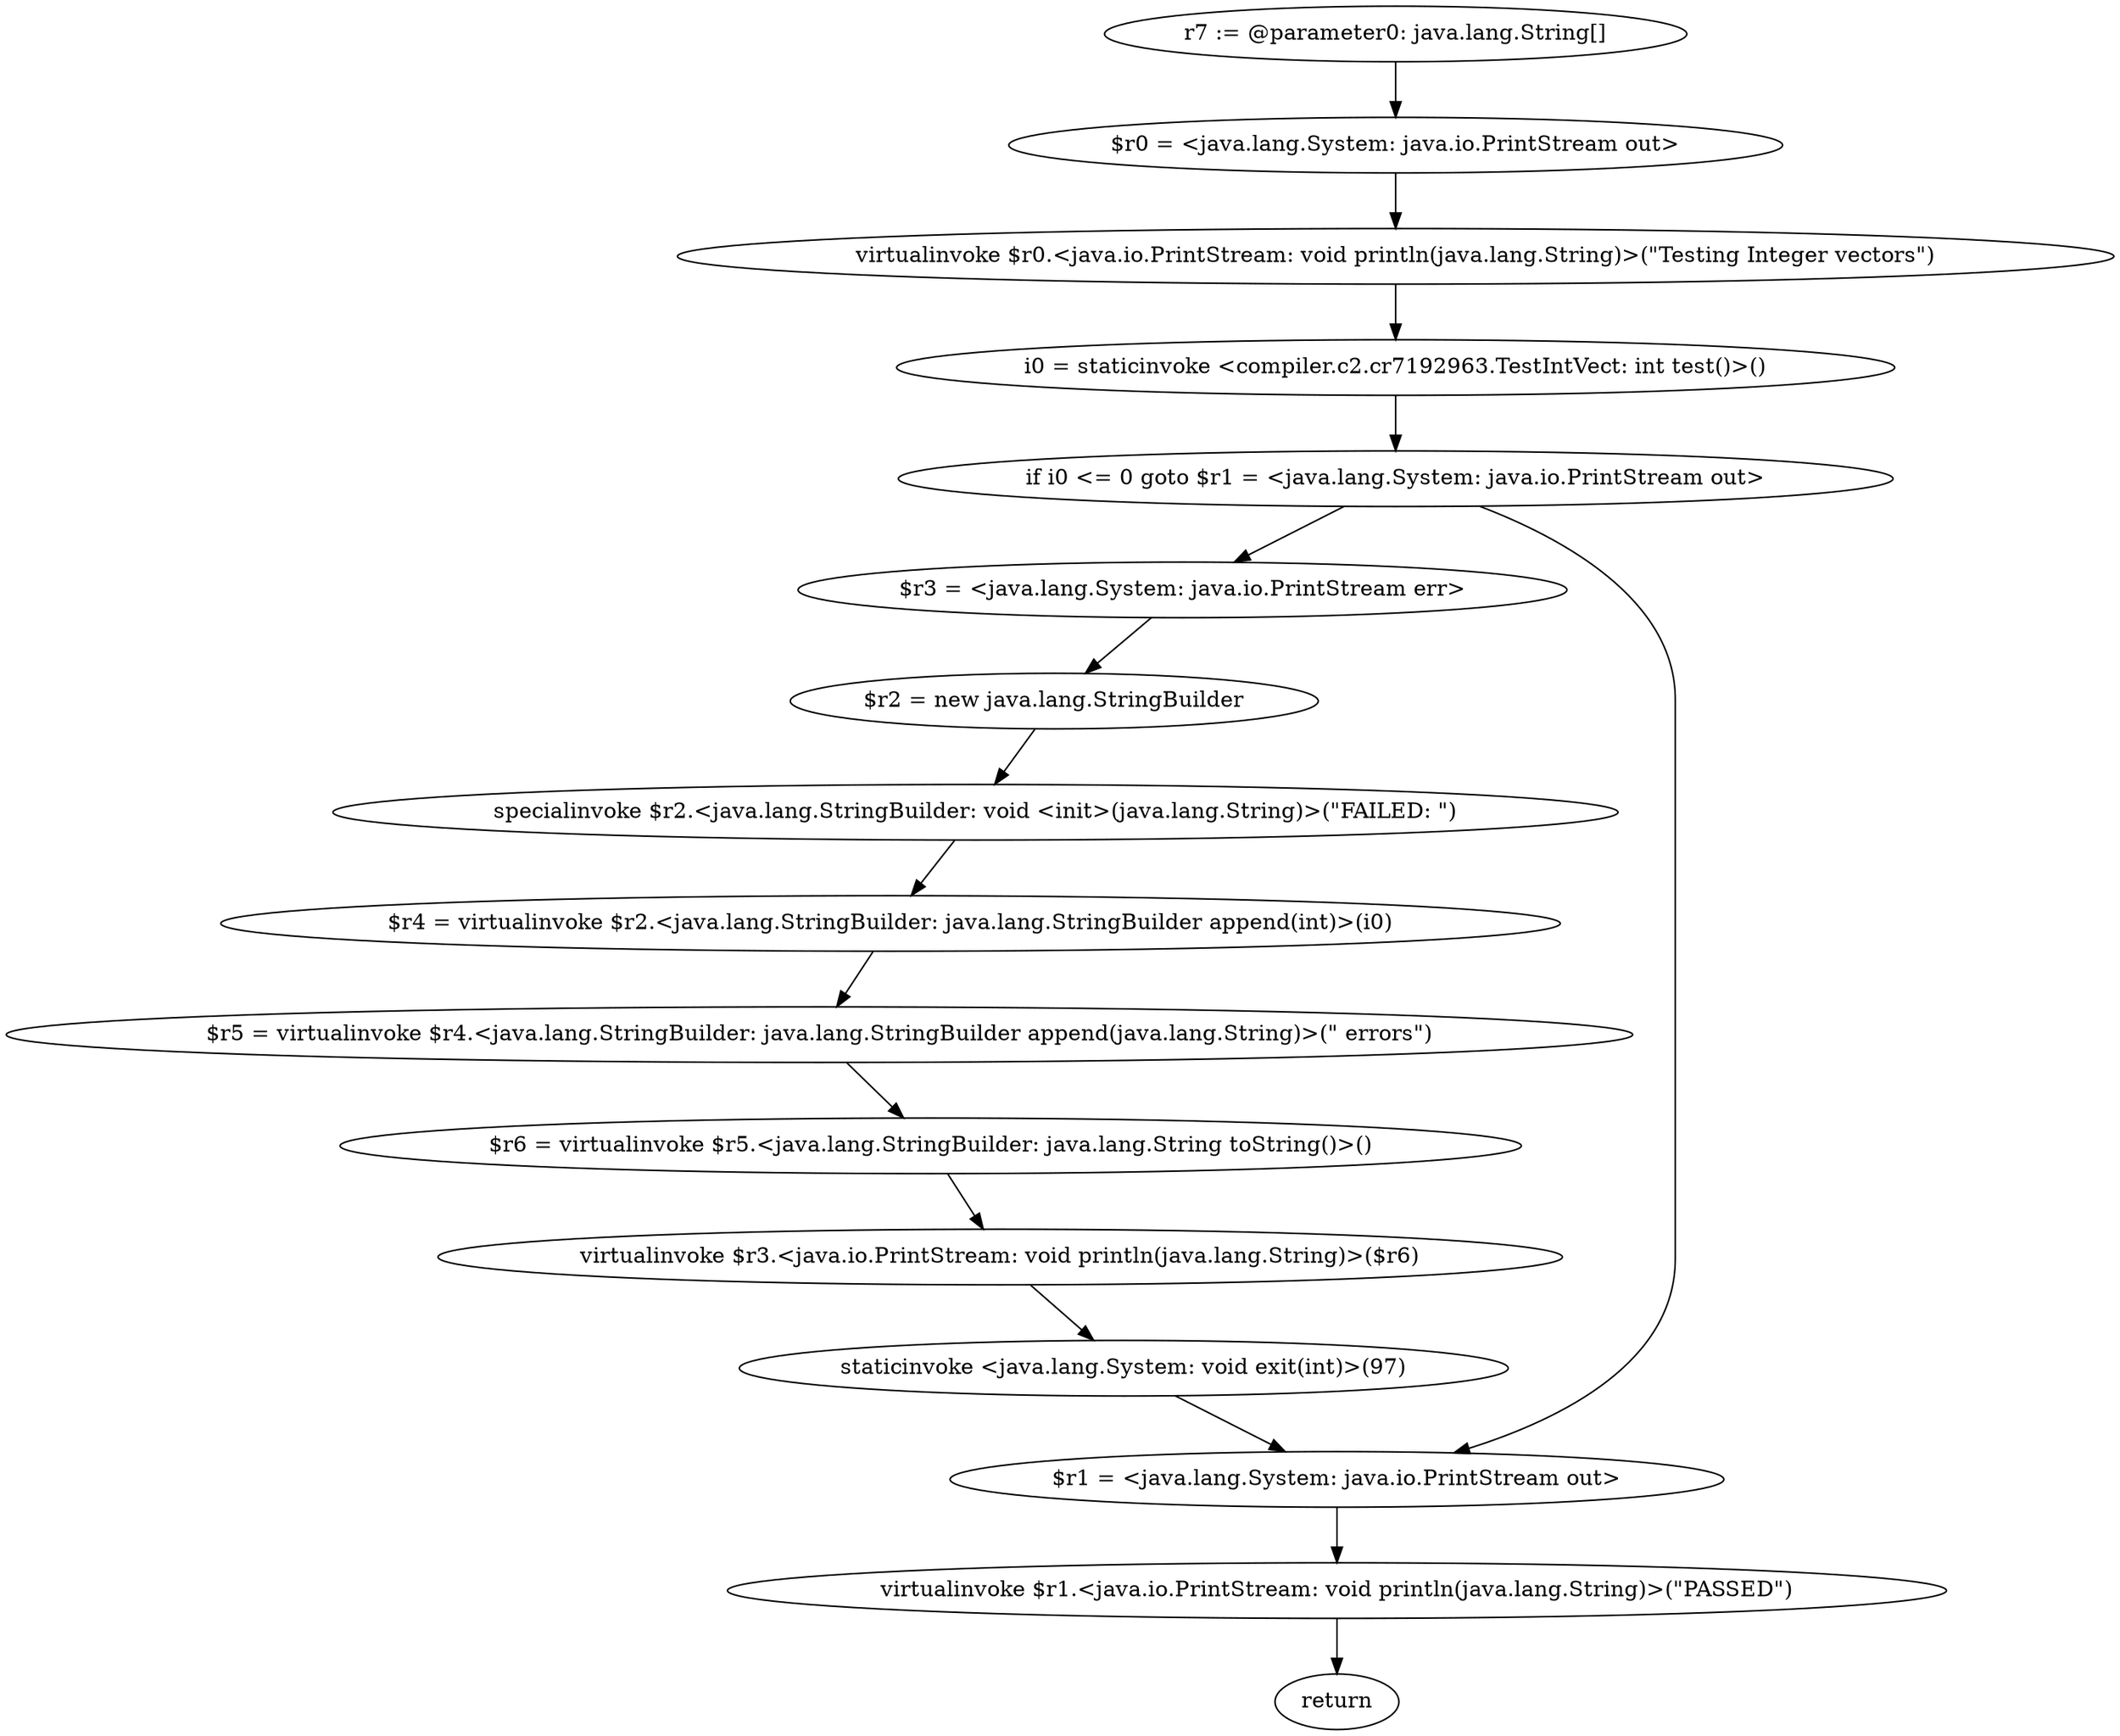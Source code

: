 digraph "unitGraph" {
    "r7 := @parameter0: java.lang.String[]"
    "$r0 = <java.lang.System: java.io.PrintStream out>"
    "virtualinvoke $r0.<java.io.PrintStream: void println(java.lang.String)>(\"Testing Integer vectors\")"
    "i0 = staticinvoke <compiler.c2.cr7192963.TestIntVect: int test()>()"
    "if i0 <= 0 goto $r1 = <java.lang.System: java.io.PrintStream out>"
    "$r3 = <java.lang.System: java.io.PrintStream err>"
    "$r2 = new java.lang.StringBuilder"
    "specialinvoke $r2.<java.lang.StringBuilder: void <init>(java.lang.String)>(\"FAILED: \")"
    "$r4 = virtualinvoke $r2.<java.lang.StringBuilder: java.lang.StringBuilder append(int)>(i0)"
    "$r5 = virtualinvoke $r4.<java.lang.StringBuilder: java.lang.StringBuilder append(java.lang.String)>(\" errors\")"
    "$r6 = virtualinvoke $r5.<java.lang.StringBuilder: java.lang.String toString()>()"
    "virtualinvoke $r3.<java.io.PrintStream: void println(java.lang.String)>($r6)"
    "staticinvoke <java.lang.System: void exit(int)>(97)"
    "$r1 = <java.lang.System: java.io.PrintStream out>"
    "virtualinvoke $r1.<java.io.PrintStream: void println(java.lang.String)>(\"PASSED\")"
    "return"
    "r7 := @parameter0: java.lang.String[]"->"$r0 = <java.lang.System: java.io.PrintStream out>";
    "$r0 = <java.lang.System: java.io.PrintStream out>"->"virtualinvoke $r0.<java.io.PrintStream: void println(java.lang.String)>(\"Testing Integer vectors\")";
    "virtualinvoke $r0.<java.io.PrintStream: void println(java.lang.String)>(\"Testing Integer vectors\")"->"i0 = staticinvoke <compiler.c2.cr7192963.TestIntVect: int test()>()";
    "i0 = staticinvoke <compiler.c2.cr7192963.TestIntVect: int test()>()"->"if i0 <= 0 goto $r1 = <java.lang.System: java.io.PrintStream out>";
    "if i0 <= 0 goto $r1 = <java.lang.System: java.io.PrintStream out>"->"$r3 = <java.lang.System: java.io.PrintStream err>";
    "if i0 <= 0 goto $r1 = <java.lang.System: java.io.PrintStream out>"->"$r1 = <java.lang.System: java.io.PrintStream out>";
    "$r3 = <java.lang.System: java.io.PrintStream err>"->"$r2 = new java.lang.StringBuilder";
    "$r2 = new java.lang.StringBuilder"->"specialinvoke $r2.<java.lang.StringBuilder: void <init>(java.lang.String)>(\"FAILED: \")";
    "specialinvoke $r2.<java.lang.StringBuilder: void <init>(java.lang.String)>(\"FAILED: \")"->"$r4 = virtualinvoke $r2.<java.lang.StringBuilder: java.lang.StringBuilder append(int)>(i0)";
    "$r4 = virtualinvoke $r2.<java.lang.StringBuilder: java.lang.StringBuilder append(int)>(i0)"->"$r5 = virtualinvoke $r4.<java.lang.StringBuilder: java.lang.StringBuilder append(java.lang.String)>(\" errors\")";
    "$r5 = virtualinvoke $r4.<java.lang.StringBuilder: java.lang.StringBuilder append(java.lang.String)>(\" errors\")"->"$r6 = virtualinvoke $r5.<java.lang.StringBuilder: java.lang.String toString()>()";
    "$r6 = virtualinvoke $r5.<java.lang.StringBuilder: java.lang.String toString()>()"->"virtualinvoke $r3.<java.io.PrintStream: void println(java.lang.String)>($r6)";
    "virtualinvoke $r3.<java.io.PrintStream: void println(java.lang.String)>($r6)"->"staticinvoke <java.lang.System: void exit(int)>(97)";
    "staticinvoke <java.lang.System: void exit(int)>(97)"->"$r1 = <java.lang.System: java.io.PrintStream out>";
    "$r1 = <java.lang.System: java.io.PrintStream out>"->"virtualinvoke $r1.<java.io.PrintStream: void println(java.lang.String)>(\"PASSED\")";
    "virtualinvoke $r1.<java.io.PrintStream: void println(java.lang.String)>(\"PASSED\")"->"return";
}
